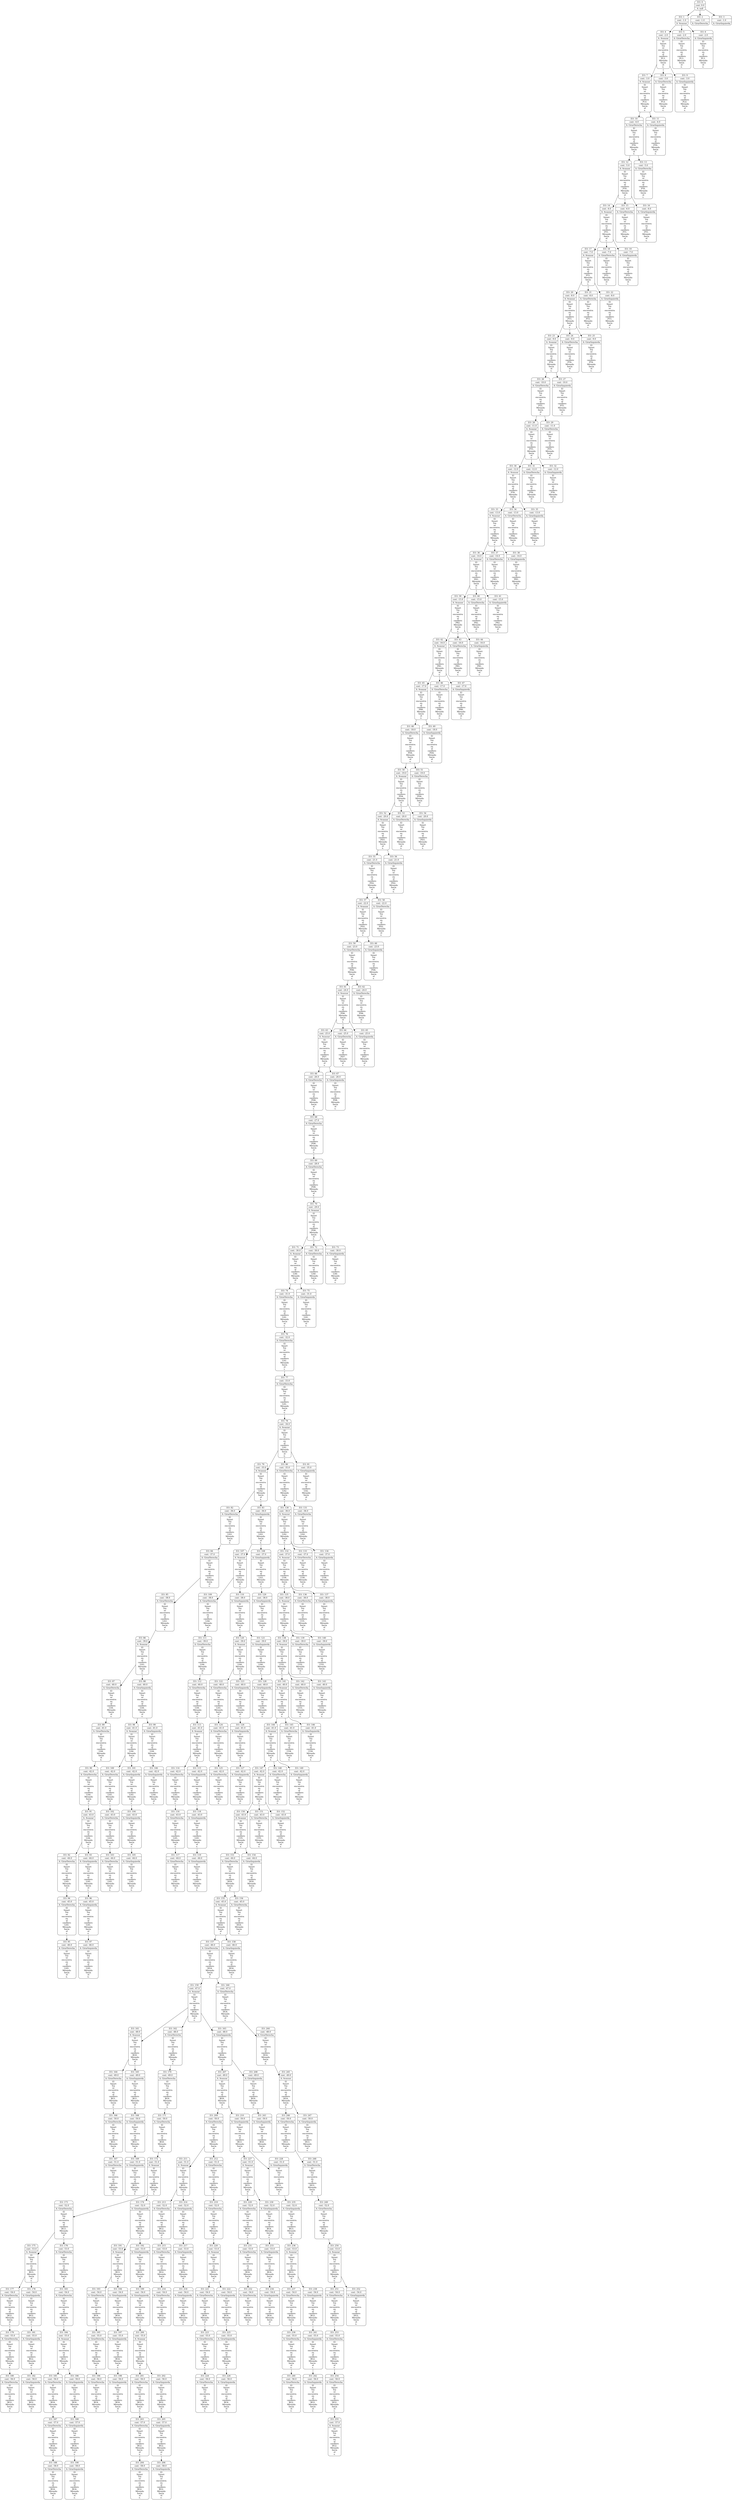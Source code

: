 digraph g {
node [shape = Mrecord];
nodo0[label="{EO: 0|cost: 0.0|A: null}"]
nodo1[label="{EO: 1|cost: -1.0|A: Avanzar}"]
nodo4[label="{EO: 4|cost: -2.0|A: Avanzar|El\nSmart\nToy\nse\nencuentra\nen\nel\ncasillero\nPL3.\nMirando\nhacia\nel\ne.
}"]
nodo7[label="{EO: 7|cost: -3.0|A: Avanzar|El\nSmart\nToy\nse\nencuentra\nen\nel\ncasillero\nPL4.\nMirando\nhacia\nel\ne.
}"]
nodo10[label="{EO: 10|cost: -4.0|A: GirarDerecha|El\nSmart\nToy\nse\nencuentra\nen\nel\ncasillero\nPT0.\nMirando\nhacia\nel\ne.
}"]
nodo12[label="{EO: 12|cost: -5.0|A: Avanzar|El\nSmart\nToy\nse\nencuentra\nen\nel\ncasillero\nPT0.\nMirando\nhacia\nel\ns.
}"]
nodo14[label="{EO: 14|cost: -6.0|A: Avanzar|El\nSmart\nToy\nse\nencuentra\nen\nel\ncasillero\nPT1.\nMirando\nhacia\nel\ns.
}"]
nodo17[label="{EO: 17|cost: -7.0|A: Avanzar|El\nSmart\nToy\nse\nencuentra\nen\nel\ncasillero\nPT2.\nMirando\nhacia\nel\ns.
}"]
nodo20[label="{EO: 20|cost: -8.0|A: Avanzar|El\nSmart\nToy\nse\nencuentra\nen\nel\ncasillero\nPT3.\nMirando\nhacia\nel\ns.
}"]
nodo23[label="{EO: 23|cost: -9.0|A: Avanzar|El\nSmart\nToy\nse\nencuentra\nen\nel\ncasillero\nPT4.\nMirando\nhacia\nel\ns.
}"]
nodo26[label="{EO: 26|cost: -10.0|A: GirarDerecha|El\nSmart\nToy\nse\nencuentra\nen\nel\ncasillero\nPT5.\nMirando\nhacia\nel\ns.
}"]
nodo28[label="{EO: 28|cost: -11.0|A: Avanzar|El\nSmart\nToy\nse\nencuentra\nen\nel\ncasillero\nPT5.\nMirando\nhacia\nel\no.
}"]
nodo30[label="{EO: 30|cost: -12.0|A: Avanzar|El\nSmart\nToy\nse\nencuentra\nen\nel\ncasillero\nPT6.\nMirando\nhacia\nel\no.
}"]
nodo33[label="{EO: 33|cost: -13.0|A: Avanzar|El\nSmart\nToy\nse\nencuentra\nen\nel\ncasillero\nPR4.\nMirando\nhacia\nel\no.
}"]
nodo36[label="{EO: 36|cost: -14.0|A: Avanzar|El\nSmart\nToy\nse\nencuentra\nen\nel\ncasillero\nPR3.\nMirando\nhacia\nel\no.
}"]
nodo39[label="{EO: 39|cost: -15.0|A: Avanzar|El\nSmart\nToy\nse\nencuentra\nen\nel\ncasillero\nPR2.\nMirando\nhacia\nel\no.
}"]
nodo42[label="{EO: 42|cost: -16.0|A: Avanzar|El\nSmart\nToy\nse\nencuentra\nen\nel\ncasillero\nPR1.\nMirando\nhacia\nel\no.
}"]
nodo45[label="{EO: 45|cost: -17.0|A: Avanzar|El\nSmart\nToy\nse\nencuentra\nen\nel\ncasillero\nPR0.\nMirando\nhacia\nel\no.
}"]
nodo48[label="{EO: 48|cost: -18.0|A: GirarDerecha|El\nSmart\nToy\nse\nencuentra\nen\nel\ncasillero\nPD4.\nMirando\nhacia\nel\no.
}"]
nodo50[label="{EO: 50|cost: -19.0|A: Avanzar|El\nSmart\nToy\nse\nencuentra\nen\nel\ncasillero\nPD4.\nMirando\nhacia\nel\nn.
}"]
nodo52[label="{EO: 52|cost: -20.0|A: Avanzar|El\nSmart\nToy\nse\nencuentra\nen\nel\ncasillero\nPD3.\nMirando\nhacia\nel\nn.
}"]
nodo55[label="{EO: 55|cost: -21.0|A: GirarDerecha|El\nSmart\nToy\nse\nencuentra\nen\nel\ncasillero\nPD2.\nMirando\nhacia\nel\nn.
}"]
nodo57[label="{EO: 57|cost: -22.0|A: Avanzar|El\nSmart\nToy\nse\nencuentra\nen\nel\ncasillero\nPD2.\nMirando\nhacia\nel\ne.
}"]
nodo59[label="{EO: 59|cost: -23.0|A: GirarDerecha|El\nSmart\nToy\nse\nencuentra\nen\nel\ncasillero\nPD6.\nMirando\nhacia\nel\ne.
}"]
nodo61[label="{EO: 61|cost: -24.0|A: Avanzar|El\nSmart\nToy\nse\nencuentra\nen\nel\ncasillero\nPD6.\nMirando\nhacia\nel\ns.
}"]
nodo63[label="{EO: 63|cost: -25.0|A: Avanzar|El\nSmart\nToy\nse\nencuentra\nen\nel\ncasillero\nPD7.\nMirando\nhacia\nel\ns.
}"]
nodo66[label="{EO: 66|cost: -26.0|A: GirarDerecha|El\nSmart\nToy\nse\nencuentra\nen\nel\ncasillero\nPD8.\nMirando\nhacia\nel\ns.
}"]
nodo68[label="{EO: 68|cost: -27.0|A: GirarDerecha|El\nSmart\nToy\nse\nencuentra\nen\nel\ncasillero\nPD8.\nMirando\nhacia\nel\no.
}"]
nodo69[label="{EO: 69|cost: -28.0|A: GirarDerecha|El\nSmart\nToy\nse\nencuentra\nen\nel\ncasillero\nPD8.\nMirando\nhacia\nel\nn.
}"]
nodo70[label="{EO: 70|cost: -29.0|A: Avanzar|El\nSmart\nToy\nse\nencuentra\nen\nel\ncasillero\nPD8.\nMirando\nhacia\nel\ne.
}"]
nodo71[label="{EO: 71|cost: -30.0|A: Avanzar|El\nSmart\nToy\nse\nencuentra\nen\nel\ncasillero\nGA0.\nMirando\nhacia\nel\ne.
}"]
nodo74[label="{EO: 74|cost: -31.0|A: GirarDerecha|El\nSmart\nToy\nse\nencuentra\nen\nel\ncasillero\nGA1.\nMirando\nhacia\nel\ne.
}"]
nodo76[label="{EO: 76|cost: -32.0|A: GirarDerecha|El\nSmart\nToy\nse\nencuentra\nen\nel\ncasillero\nGA1.\nMirando\nhacia\nel\ns.
}"]
nodo77[label="{EO: 77|cost: -33.0|A: GirarDerecha|El\nSmart\nToy\nse\nencuentra\nen\nel\ncasillero\nGA1.\nMirando\nhacia\nel\no.
}"]
nodo78[label="{EO: 78|cost: -34.0|A: Avanzar|El\nSmart\nToy\nse\nencuentra\nen\nel\ncasillero\nGA1.\nMirando\nhacia\nel\nn.
}"]
nodo79[label="{EO: 79|cost: -35.0|A: Avanzar|El\nSmart\nToy\nse\nencuentra\nen\nel\ncasillero\nGA2.\nMirando\nhacia\nel\nn.
}"]
nodo82[label="{EO: 82|cost: -36.0|A: GirarDerecha|El\nSmart\nToy\nse\nencuentra\nen\nel\ncasillero\nGA3.\nMirando\nhacia\nel\nn.
}"]
nodo84[label="{EO: 84|cost: -37.0|A: GirarDerecha|El\nSmart\nToy\nse\nencuentra\nen\nel\ncasillero\nGA3.\nMirando\nhacia\nel\ne.
}"]
nodo85[label="{EO: 85|cost: -38.0|A: GirarDerecha|El\nSmart\nToy\nse\nencuentra\nen\nel\ncasillero\nGA3.\nMirando\nhacia\nel\ns.
}"]
nodo86[label="{EO: 86|cost: -39.0|A: Avanzar|El\nSmart\nToy\nse\nencuentra\nen\nel\ncasillero\nGA3.\nMirando\nhacia\nel\no.
}"]
nodo87[label="{EO: 87|cost: -40.0|A: GirarDerecha|El\nSmart\nToy\nse\nencuentra\nen\nel\ncasillero\nGA4.\nMirando\nhacia\nel\no.
}"]
nodo89[label="{EO: 89|cost: -41.0|A: GirarDerecha|El\nSmart\nToy\nse\nencuentra\nen\nel\ncasillero\nGA4.\nMirando\nhacia\nel\nn.
}"]
nodo90[label="{EO: 90|cost: -42.0|A: GirarDerecha|El\nSmart\nToy\nse\nencuentra\nen\nel\ncasillero\nGA4.\nMirando\nhacia\nel\ne.
}"]
nodo91[label="{EO: 91|cost: -43.0|A: Avanzar|El\nSmart\nToy\nse\nencuentra\nen\nel\ncasillero\nGA4.\nMirando\nhacia\nel\ns.
}"]
nodo92[label="{EO: 92|cost: -44.0|A: GirarDerecha|El\nSmart\nToy\nse\nencuentra\nen\nel\ncasillero\nGA5.\nMirando\nhacia\nel\ns.
}"]
nodo94[label="{EO: 94|cost: -45.0|A: GirarDerecha|El\nSmart\nToy\nse\nencuentra\nen\nel\ncasillero\nGA5.\nMirando\nhacia\nel\no.
}"]
nodo95[label="{EO: 95|cost: -46.0|A: GirarDerecha|El\nSmart\nToy\nse\nencuentra\nen\nel\ncasillero\nGA5.\nMirando\nhacia\nel\nn.
}"]

nodo94 -> nodo95;

nodo92 -> nodo94;

nodo91 -> nodo92;
nodo93[label="{EO: 93|cost: -44.0|A: GirarIzquierda|El\nSmart\nToy\nse\nencuentra\nen\nel\ncasillero\nGA5.\nMirando\nhacia\nel\ns.
}"]
nodo96[label="{EO: 96|cost: -45.0|A: GirarIzquierda|El\nSmart\nToy\nse\nencuentra\nen\nel\ncasillero\nGA5.\nMirando\nhacia\nel\ne.
}"]
nodo97[label="{EO: 97|cost: -46.0|A: GirarIzquierda|El\nSmart\nToy\nse\nencuentra\nen\nel\ncasillero\nGA5.\nMirando\nhacia\nel\nn.
}"]

nodo96 -> nodo97;

nodo93 -> nodo96;

nodo91 -> nodo93;

nodo90 -> nodo91;

nodo89 -> nodo90;

nodo87 -> nodo89;

nodo86 -> nodo87;
nodo88[label="{EO: 88|cost: -40.0|A: GirarIzquierda|El\nSmart\nToy\nse\nencuentra\nen\nel\ncasillero\nGA4.\nMirando\nhacia\nel\no.
}"]
nodo98[label="{EO: 98|cost: -41.0|A: Avanzar|El\nSmart\nToy\nse\nencuentra\nen\nel\ncasillero\nGA4.\nMirando\nhacia\nel\ns.
}"]
nodo100[label="{EO: 100|cost: -42.0|A: GirarDerecha|El\nSmart\nToy\nse\nencuentra\nen\nel\ncasillero\nGA5.\nMirando\nhacia\nel\ns.
}"]
nodo102[label="{EO: 102|cost: -43.0|A: GirarDerecha|El\nSmart\nToy\nse\nencuentra\nen\nel\ncasillero\nGA5.\nMirando\nhacia\nel\no.
}"]
nodo103[label="{EO: 103|cost: -44.0|A: GirarDerecha|El\nSmart\nToy\nse\nencuentra\nen\nel\ncasillero\nGA5.\nMirando\nhacia\nel\nn.
}"]

nodo102 -> nodo103;

nodo100 -> nodo102;

nodo98 -> nodo100;
nodo101[label="{EO: 101|cost: -42.0|A: GirarIzquierda|El\nSmart\nToy\nse\nencuentra\nen\nel\ncasillero\nGA5.\nMirando\nhacia\nel\ns.
}"]
nodo104[label="{EO: 104|cost: -43.0|A: GirarIzquierda|El\nSmart\nToy\nse\nencuentra\nen\nel\ncasillero\nGA5.\nMirando\nhacia\nel\ne.
}"]
nodo105[label="{EO: 105|cost: -44.0|A: GirarIzquierda|El\nSmart\nToy\nse\nencuentra\nen\nel\ncasillero\nGA5.\nMirando\nhacia\nel\nn.
}"]

nodo104 -> nodo105;

nodo101 -> nodo104;

nodo98 -> nodo101;

nodo88 -> nodo98;
nodo99[label="{EO: 99|cost: -41.0|A: GirarIzquierda|El\nSmart\nToy\nse\nencuentra\nen\nel\ncasillero\nGA4.\nMirando\nhacia\nel\ns.
}"]
nodo106[label="{EO: 106|cost: -42.0|A: GirarIzquierda|El\nSmart\nToy\nse\nencuentra\nen\nel\ncasillero\nGA4.\nMirando\nhacia\nel\ne.
}"]

nodo99 -> nodo106;

nodo88 -> nodo99;

nodo86 -> nodo88;

nodo85 -> nodo86;

nodo84 -> nodo85;

nodo82 -> nodo84;

nodo79 -> nodo82;
nodo83[label="{EO: 83|cost: -36.0|A: GirarIzquierda|El\nSmart\nToy\nse\nencuentra\nen\nel\ncasillero\nGA3.\nMirando\nhacia\nel\nn.
}"]
nodo107[label="{EO: 107|cost: -37.0|A: Avanzar|El\nSmart\nToy\nse\nencuentra\nen\nel\ncasillero\nGA3.\nMirando\nhacia\nel\no.
}"]
nodo109[label="{EO: 109|cost: -38.0|A: GirarDerecha|El\nSmart\nToy\nse\nencuentra\nen\nel\ncasillero\nGA4.\nMirando\nhacia\nel\no.
}"]
nodo111[label="{EO: 111|cost: -39.0|A: GirarDerecha|El\nSmart\nToy\nse\nencuentra\nen\nel\ncasillero\nGA4.\nMirando\nhacia\nel\nn.
}"]
nodo112[label="{EO: 112|cost: -40.0|A: GirarDerecha|El\nSmart\nToy\nse\nencuentra\nen\nel\ncasillero\nGA4.\nMirando\nhacia\nel\ne.
}"]
nodo113[label="{EO: 113|cost: -41.0|A: Avanzar|El\nSmart\nToy\nse\nencuentra\nen\nel\ncasillero\nGA4.\nMirando\nhacia\nel\ns.
}"]
nodo114[label="{EO: 114|cost: -42.0|A: GirarDerecha|El\nSmart\nToy\nse\nencuentra\nen\nel\ncasillero\nGA5.\nMirando\nhacia\nel\ns.
}"]
nodo116[label="{EO: 116|cost: -43.0|A: GirarDerecha|El\nSmart\nToy\nse\nencuentra\nen\nel\ncasillero\nGA5.\nMirando\nhacia\nel\no.
}"]
nodo117[label="{EO: 117|cost: -44.0|A: GirarDerecha|El\nSmart\nToy\nse\nencuentra\nen\nel\ncasillero\nGA5.\nMirando\nhacia\nel\nn.
}"]

nodo116 -> nodo117;

nodo114 -> nodo116;

nodo113 -> nodo114;
nodo115[label="{EO: 115|cost: -42.0|A: GirarIzquierda|El\nSmart\nToy\nse\nencuentra\nen\nel\ncasillero\nGA5.\nMirando\nhacia\nel\ns.
}"]
nodo118[label="{EO: 118|cost: -43.0|A: GirarIzquierda|El\nSmart\nToy\nse\nencuentra\nen\nel\ncasillero\nGA5.\nMirando\nhacia\nel\ne.
}"]
nodo119[label="{EO: 119|cost: -44.0|A: GirarIzquierda|El\nSmart\nToy\nse\nencuentra\nen\nel\ncasillero\nGA5.\nMirando\nhacia\nel\nn.
}"]

nodo118 -> nodo119;

nodo115 -> nodo118;

nodo113 -> nodo115;

nodo112 -> nodo113;

nodo111 -> nodo112;

nodo109 -> nodo111;

nodo107 -> nodo109;
nodo110[label="{EO: 110|cost: -38.0|A: GirarIzquierda|El\nSmart\nToy\nse\nencuentra\nen\nel\ncasillero\nGA4.\nMirando\nhacia\nel\no.
}"]
nodo120[label="{EO: 120|cost: -39.0|A: Avanzar|El\nSmart\nToy\nse\nencuentra\nen\nel\ncasillero\nGA4.\nMirando\nhacia\nel\ns.
}"]
nodo122[label="{EO: 122|cost: -40.0|A: GirarDerecha|El\nSmart\nToy\nse\nencuentra\nen\nel\ncasillero\nGA5.\nMirando\nhacia\nel\ns.
}"]
nodo124[label="{EO: 124|cost: -41.0|A: GirarDerecha|El\nSmart\nToy\nse\nencuentra\nen\nel\ncasillero\nGA5.\nMirando\nhacia\nel\no.
}"]
nodo125[label="{EO: 125|cost: -42.0|A: GirarDerecha|El\nSmart\nToy\nse\nencuentra\nen\nel\ncasillero\nGA5.\nMirando\nhacia\nel\nn.
}"]

nodo124 -> nodo125;

nodo122 -> nodo124;

nodo120 -> nodo122;
nodo123[label="{EO: 123|cost: -40.0|A: GirarIzquierda|El\nSmart\nToy\nse\nencuentra\nen\nel\ncasillero\nGA5.\nMirando\nhacia\nel\ns.
}"]
nodo126[label="{EO: 126|cost: -41.0|A: GirarIzquierda|El\nSmart\nToy\nse\nencuentra\nen\nel\ncasillero\nGA5.\nMirando\nhacia\nel\ne.
}"]
nodo127[label="{EO: 127|cost: -42.0|A: GirarIzquierda|El\nSmart\nToy\nse\nencuentra\nen\nel\ncasillero\nGA5.\nMirando\nhacia\nel\nn.
}"]

nodo126 -> nodo127;

nodo123 -> nodo126;

nodo120 -> nodo123;

nodo110 -> nodo120;
nodo121[label="{EO: 121|cost: -39.0|A: GirarIzquierda|El\nSmart\nToy\nse\nencuentra\nen\nel\ncasillero\nGA4.\nMirando\nhacia\nel\ns.
}"]
nodo128[label="{EO: 128|cost: -40.0|A: GirarIzquierda|El\nSmart\nToy\nse\nencuentra\nen\nel\ncasillero\nGA4.\nMirando\nhacia\nel\ne.
}"]

nodo121 -> nodo128;

nodo110 -> nodo121;

nodo107 -> nodo110;

nodo83 -> nodo107;
nodo108[label="{EO: 108|cost: -37.0|A: GirarIzquierda|El\nSmart\nToy\nse\nencuentra\nen\nel\ncasillero\nGA3.\nMirando\nhacia\nel\no.
}"]
nodo129[label="{EO: 129|cost: -38.0|A: GirarIzquierda|El\nSmart\nToy\nse\nencuentra\nen\nel\ncasillero\nGA3.\nMirando\nhacia\nel\ns.
}"]

nodo108 -> nodo129;

nodo83 -> nodo108;

nodo79 -> nodo83;

nodo78 -> nodo79;
nodo80[label="{EO: 80|cost: -35.0|A: GirarDerecha|El\nSmart\nToy\nse\nencuentra\nen\nel\ncasillero\nGA2.\nMirando\nhacia\nel\nn.
}"]
nodo130[label="{EO: 130|cost: -36.0|A: Avanzar|El\nSmart\nToy\nse\nencuentra\nen\nel\ncasillero\nGA2.\nMirando\nhacia\nel\ne.
}"]
nodo132[label="{EO: 132|cost: -37.0|A: Avanzar|El\nSmart\nToy\nse\nencuentra\nen\nel\ncasillero\nCO0.\nMirando\nhacia\nel\ne.
}"]
nodo135[label="{EO: 135|cost: -38.0|A: Avanzar|El\nSmart\nToy\nse\nencuentra\nen\nel\ncasillero\nCO1.\nMirando\nhacia\nel\ne.
}"]
nodo138[label="{EO: 138|cost: -39.0|A: Avanzar|El\nSmart\nToy\nse\nencuentra\nen\nel\ncasillero\nCO2.\nMirando\nhacia\nel\ne.
}"]
nodo141[label="{EO: 141|cost: -40.0|A: Avanzar|El\nSmart\nToy\nse\nencuentra\nen\nel\ncasillero\nCO3.\nMirando\nhacia\nel\ne.
}"]
nodo144[label="{EO: 144|cost: -41.0|A: Avanzar|El\nSmart\nToy\nse\nencuentra\nen\nel\ncasillero\nCO4.\nMirando\nhacia\nel\ne.
}"]
nodo147[label="{EO: 147|cost: -42.0|A: Avanzar|El\nSmart\nToy\nse\nencuentra\nen\nel\ncasillero\nSC.\nMirando\nhacia\nel\ne.
}"]
nodo150[label="{EO: 150|cost: -43.0|A: Avanzar|El\nSmart\nToy\nse\nencuentra\nen\nel\ncasillero\nCO5.\nMirando\nhacia\nel\ne.
}"]
nodo153[label="{EO: 153|cost: -44.0|A: GirarDerecha|El\nSmart\nToy\nse\nencuentra\nen\nel\ncasillero\nHG0.\nMirando\nhacia\nel\ne.
}"]
nodo155[label="{EO: 155|cost: -45.0|A: Avanzar|El\nSmart\nToy\nse\nencuentra\nen\nel\ncasillero\nHG0.\nMirando\nhacia\nel\ns.
}"]
nodo157[label="{EO: 157|cost: -46.0|A: GirarDerecha|El\nSmart\nToy\nse\nencuentra\nen\nel\ncasillero\nHG4.\nMirando\nhacia\nel\ns.
}"]
nodo159[label="{EO: 159|cost: -47.0|A: Avanzar|El\nSmart\nToy\nse\nencuentra\nen\nel\ncasillero\nHG4.\nMirando\nhacia\nel\no.
}"]
nodo161[label="{EO: 161|cost: -48.0|A: Avanzar|El\nSmart\nToy\nse\nencuentra\nen\nel\ncasillero\nBG0.\nMirando\nhacia\nel\no.
}"]
nodo164[label="{EO: 164|cost: -49.0|A: GirarDerecha|El\nSmart\nToy\nse\nencuentra\nen\nel\ncasillero\nBG1.\nMirando\nhacia\nel\no.
}"]
nodo166[label="{EO: 166|cost: -50.0|A: GirarDerecha|El\nSmart\nToy\nse\nencuentra\nen\nel\ncasillero\nBG1.\nMirando\nhacia\nel\nn.
}"]
nodo167[label="{EO: 167|cost: -51.0|A: GirarDerecha|El\nSmart\nToy\nse\nencuentra\nen\nel\ncasillero\nBG1.\nMirando\nhacia\nel\ne.
}"]

nodo166 -> nodo167;

nodo164 -> nodo166;

nodo161 -> nodo164;
nodo165[label="{EO: 165|cost: -49.0|A: GirarIzquierda|El\nSmart\nToy\nse\nencuentra\nen\nel\ncasillero\nBG1.\nMirando\nhacia\nel\no.
}"]
nodo168[label="{EO: 168|cost: -50.0|A: GirarIzquierda|El\nSmart\nToy\nse\nencuentra\nen\nel\ncasillero\nBG1.\nMirando\nhacia\nel\ns.
}"]
nodo169[label="{EO: 169|cost: -51.0|A: GirarIzquierda|El\nSmart\nToy\nse\nencuentra\nen\nel\ncasillero\nBG1.\nMirando\nhacia\nel\ne.
}"]

nodo168 -> nodo169;

nodo165 -> nodo168;

nodo161 -> nodo165;

nodo159 -> nodo161;
nodo162[label="{EO: 162|cost: -48.0|A: GirarDerecha|El\nSmart\nToy\nse\nencuentra\nen\nel\ncasillero\nBG0.\nMirando\nhacia\nel\no.
}"]
nodo170[label="{EO: 170|cost: -49.0|A: GirarDerecha|El\nSmart\nToy\nse\nencuentra\nen\nel\ncasillero\nBG0.\nMirando\nhacia\nel\nn.
}"]
nodo171[label="{EO: 171|cost: -50.0|A: GirarDerecha|El\nSmart\nToy\nse\nencuentra\nen\nel\ncasillero\nBG0.\nMirando\nhacia\nel\ne.
}"]
nodo172[label="{EO: 172|cost: -51.0|A: Avanzar|El\nSmart\nToy\nse\nencuentra\nen\nel\ncasillero\nBG0.\nMirando\nhacia\nel\ns.
}"]
nodo173[label="{EO: 173|cost: -52.0|A: GirarDerecha|El\nSmart\nToy\nse\nencuentra\nen\nel\ncasillero\nBG3.\nMirando\nhacia\nel\ns.
}"]
nodo175[label="{EO: 175|cost: -53.0|A: Avanzar|El\nSmart\nToy\nse\nencuentra\nen\nel\ncasillero\nBG3.\nMirando\nhacia\nel\no.
}"]
nodo177[label="{EO: 177|cost: -54.0|A: GirarDerecha|El\nSmart\nToy\nse\nencuentra\nen\nel\ncasillero\nBG2.\nMirando\nhacia\nel\no.
}"]
nodo179[label="{EO: 179|cost: -55.0|A: GirarDerecha|El\nSmart\nToy\nse\nencuentra\nen\nel\ncasillero\nBG2.\nMirando\nhacia\nel\nn.
}"]
nodo180[label="{EO: 180|cost: -56.0|A: GirarDerecha|El\nSmart\nToy\nse\nencuentra\nen\nel\ncasillero\nBG2.\nMirando\nhacia\nel\ne.
}"]

nodo179 -> nodo180;

nodo177 -> nodo179;

nodo175 -> nodo177;
nodo178[label="{EO: 178|cost: -54.0|A: GirarIzquierda|El\nSmart\nToy\nse\nencuentra\nen\nel\ncasillero\nBG2.\nMirando\nhacia\nel\no.
}"]
nodo181[label="{EO: 181|cost: -55.0|A: GirarIzquierda|El\nSmart\nToy\nse\nencuentra\nen\nel\ncasillero\nBG2.\nMirando\nhacia\nel\ns.
}"]
nodo182[label="{EO: 182|cost: -56.0|A: GirarIzquierda|El\nSmart\nToy\nse\nencuentra\nen\nel\ncasillero\nBG2.\nMirando\nhacia\nel\ne.
}"]

nodo181 -> nodo182;

nodo178 -> nodo181;

nodo175 -> nodo178;

nodo173 -> nodo175;
nodo176[label="{EO: 176|cost: -53.0|A: GirarDerecha|El\nSmart\nToy\nse\nencuentra\nen\nel\ncasillero\nBG3.\nMirando\nhacia\nel\no.
}"]
nodo183[label="{EO: 183|cost: -54.0|A: GirarDerecha|El\nSmart\nToy\nse\nencuentra\nen\nel\ncasillero\nBG3.\nMirando\nhacia\nel\nn.
}"]
nodo184[label="{EO: 184|cost: -55.0|A: Avanzar|El\nSmart\nToy\nse\nencuentra\nen\nel\ncasillero\nBG3.\nMirando\nhacia\nel\ne.
}"]
nodo185[label="{EO: 185|cost: -56.0|A: GirarDerecha|El\nSmart\nToy\nse\nencuentra\nen\nel\ncasillero\nBG4.\nMirando\nhacia\nel\ne.
}"]
nodo187[label="{EO: 187|cost: -57.0|A: GirarDerecha|El\nSmart\nToy\nse\nencuentra\nen\nel\ncasillero\nBG4.\nMirando\nhacia\nel\ns.
}"]
nodo188[label="{EO: 188|cost: -58.0|A: GirarDerecha|El\nSmart\nToy\nse\nencuentra\nen\nel\ncasillero\nBG4.\nMirando\nhacia\nel\no.
}"]

nodo187 -> nodo188;

nodo185 -> nodo187;

nodo184 -> nodo185;
nodo186[label="{EO: 186|cost: -56.0|A: GirarIzquierda|El\nSmart\nToy\nse\nencuentra\nen\nel\ncasillero\nBG4.\nMirando\nhacia\nel\ne.
}"]
nodo189[label="{EO: 189|cost: -57.0|A: GirarIzquierda|El\nSmart\nToy\nse\nencuentra\nen\nel\ncasillero\nBG4.\nMirando\nhacia\nel\nn.
}"]
nodo190[label="{EO: 190|cost: -58.0|A: GirarIzquierda|El\nSmart\nToy\nse\nencuentra\nen\nel\ncasillero\nBG4.\nMirando\nhacia\nel\no.
}"]

nodo189 -> nodo190;

nodo186 -> nodo189;

nodo184 -> nodo186;

nodo183 -> nodo184;

nodo176 -> nodo183;

nodo173 -> nodo176;

nodo172 -> nodo173;
nodo174[label="{EO: 174|cost: -52.0|A: GirarIzquierda|El\nSmart\nToy\nse\nencuentra\nen\nel\ncasillero\nBG3.\nMirando\nhacia\nel\ns.
}"]
nodo191[label="{EO: 191|cost: -53.0|A: Avanzar|El\nSmart\nToy\nse\nencuentra\nen\nel\ncasillero\nBG3.\nMirando\nhacia\nel\ne.
}"]
nodo193[label="{EO: 193|cost: -54.0|A: GirarDerecha|El\nSmart\nToy\nse\nencuentra\nen\nel\ncasillero\nBG4.\nMirando\nhacia\nel\ne.
}"]
nodo195[label="{EO: 195|cost: -55.0|A: GirarDerecha|El\nSmart\nToy\nse\nencuentra\nen\nel\ncasillero\nBG4.\nMirando\nhacia\nel\ns.
}"]
nodo196[label="{EO: 196|cost: -56.0|A: GirarDerecha|El\nSmart\nToy\nse\nencuentra\nen\nel\ncasillero\nBG4.\nMirando\nhacia\nel\no.
}"]

nodo195 -> nodo196;

nodo193 -> nodo195;

nodo191 -> nodo193;
nodo194[label="{EO: 194|cost: -54.0|A: GirarIzquierda|El\nSmart\nToy\nse\nencuentra\nen\nel\ncasillero\nBG4.\nMirando\nhacia\nel\ne.
}"]
nodo197[label="{EO: 197|cost: -55.0|A: GirarIzquierda|El\nSmart\nToy\nse\nencuentra\nen\nel\ncasillero\nBG4.\nMirando\nhacia\nel\nn.
}"]
nodo198[label="{EO: 198|cost: -56.0|A: GirarIzquierda|El\nSmart\nToy\nse\nencuentra\nen\nel\ncasillero\nBG4.\nMirando\nhacia\nel\no.
}"]

nodo197 -> nodo198;

nodo194 -> nodo197;

nodo191 -> nodo194;

nodo174 -> nodo191;
nodo192[label="{EO: 192|cost: -53.0|A: GirarIzquierda|El\nSmart\nToy\nse\nencuentra\nen\nel\ncasillero\nBG3.\nMirando\nhacia\nel\ne.
}"]
nodo199[label="{EO: 199|cost: -54.0|A: GirarIzquierda|El\nSmart\nToy\nse\nencuentra\nen\nel\ncasillero\nBG3.\nMirando\nhacia\nel\nn.
}"]
nodo200[label="{EO: 200|cost: -55.0|A: Avanzar|El\nSmart\nToy\nse\nencuentra\nen\nel\ncasillero\nBG3.\nMirando\nhacia\nel\no.
}"]
nodo201[label="{EO: 201|cost: -56.0|A: GirarDerecha|El\nSmart\nToy\nse\nencuentra\nen\nel\ncasillero\nBG2.\nMirando\nhacia\nel\no.
}"]
nodo203[label="{EO: 203|cost: -57.0|A: GirarDerecha|El\nSmart\nToy\nse\nencuentra\nen\nel\ncasillero\nBG2.\nMirando\nhacia\nel\nn.
}"]
nodo204[label="{EO: 204|cost: -58.0|A: GirarDerecha|El\nSmart\nToy\nse\nencuentra\nen\nel\ncasillero\nBG2.\nMirando\nhacia\nel\ne.
}"]

nodo203 -> nodo204;

nodo201 -> nodo203;

nodo200 -> nodo201;
nodo202[label="{EO: 202|cost: -56.0|A: GirarIzquierda|El\nSmart\nToy\nse\nencuentra\nen\nel\ncasillero\nBG2.\nMirando\nhacia\nel\no.
}"]
nodo205[label="{EO: 205|cost: -57.0|A: GirarIzquierda|El\nSmart\nToy\nse\nencuentra\nen\nel\ncasillero\nBG2.\nMirando\nhacia\nel\ns.
}"]
nodo206[label="{EO: 206|cost: -58.0|A: GirarIzquierda|El\nSmart\nToy\nse\nencuentra\nen\nel\ncasillero\nBG2.\nMirando\nhacia\nel\ne.
}"]

nodo205 -> nodo206;

nodo202 -> nodo205;

nodo200 -> nodo202;

nodo199 -> nodo200;

nodo192 -> nodo199;

nodo174 -> nodo192;

nodo172 -> nodo174;

nodo171 -> nodo172;

nodo170 -> nodo171;

nodo162 -> nodo170;

nodo159 -> nodo162;
nodo163[label="{EO: 163|cost: -48.0|A: GirarIzquierda|El\nSmart\nToy\nse\nencuentra\nen\nel\ncasillero\nBG0.\nMirando\nhacia\nel\no.
}"]
nodo207[label="{EO: 207|cost: -49.0|A: Avanzar|El\nSmart\nToy\nse\nencuentra\nen\nel\ncasillero\nBG0.\nMirando\nhacia\nel\ns.
}"]
nodo209[label="{EO: 209|cost: -50.0|A: GirarDerecha|El\nSmart\nToy\nse\nencuentra\nen\nel\ncasillero\nBG3.\nMirando\nhacia\nel\ns.
}"]
nodo211[label="{EO: 211|cost: -51.0|A: Avanzar|El\nSmart\nToy\nse\nencuentra\nen\nel\ncasillero\nBG3.\nMirando\nhacia\nel\no.
}"]
nodo213[label="{EO: 213|cost: -52.0|A: GirarDerecha|El\nSmart\nToy\nse\nencuentra\nen\nel\ncasillero\nBG2.\nMirando\nhacia\nel\no.
}"]
nodo215[label="{EO: 215|cost: -53.0|A: GirarDerecha|El\nSmart\nToy\nse\nencuentra\nen\nel\ncasillero\nBG2.\nMirando\nhacia\nel\nn.
}"]
nodo216[label="{EO: 216|cost: -54.0|A: GirarDerecha|El\nSmart\nToy\nse\nencuentra\nen\nel\ncasillero\nBG2.\nMirando\nhacia\nel\ne.
}"]

nodo215 -> nodo216;

nodo213 -> nodo215;

nodo211 -> nodo213;
nodo214[label="{EO: 214|cost: -52.0|A: GirarIzquierda|El\nSmart\nToy\nse\nencuentra\nen\nel\ncasillero\nBG2.\nMirando\nhacia\nel\no.
}"]
nodo217[label="{EO: 217|cost: -53.0|A: GirarIzquierda|El\nSmart\nToy\nse\nencuentra\nen\nel\ncasillero\nBG2.\nMirando\nhacia\nel\ns.
}"]
nodo218[label="{EO: 218|cost: -54.0|A: GirarIzquierda|El\nSmart\nToy\nse\nencuentra\nen\nel\ncasillero\nBG2.\nMirando\nhacia\nel\ne.
}"]

nodo217 -> nodo218;

nodo214 -> nodo217;

nodo211 -> nodo214;

nodo209 -> nodo211;
nodo212[label="{EO: 212|cost: -51.0|A: GirarDerecha|El\nSmart\nToy\nse\nencuentra\nen\nel\ncasillero\nBG3.\nMirando\nhacia\nel\no.
}"]
nodo219[label="{EO: 219|cost: -52.0|A: GirarDerecha|El\nSmart\nToy\nse\nencuentra\nen\nel\ncasillero\nBG3.\nMirando\nhacia\nel\nn.
}"]
nodo220[label="{EO: 220|cost: -53.0|A: Avanzar|El\nSmart\nToy\nse\nencuentra\nen\nel\ncasillero\nBG3.\nMirando\nhacia\nel\ne.
}"]
nodo221[label="{EO: 221|cost: -54.0|A: GirarDerecha|El\nSmart\nToy\nse\nencuentra\nen\nel\ncasillero\nBG4.\nMirando\nhacia\nel\ne.
}"]
nodo223[label="{EO: 223|cost: -55.0|A: GirarDerecha|El\nSmart\nToy\nse\nencuentra\nen\nel\ncasillero\nBG4.\nMirando\nhacia\nel\ns.
}"]
nodo224[label="{EO: 224|cost: -56.0|A: GirarDerecha|El\nSmart\nToy\nse\nencuentra\nen\nel\ncasillero\nBG4.\nMirando\nhacia\nel\no.
}"]

nodo223 -> nodo224;

nodo221 -> nodo223;

nodo220 -> nodo221;
nodo222[label="{EO: 222|cost: -54.0|A: GirarIzquierda|El\nSmart\nToy\nse\nencuentra\nen\nel\ncasillero\nBG4.\nMirando\nhacia\nel\ne.
}"]
nodo225[label="{EO: 225|cost: -55.0|A: GirarIzquierda|El\nSmart\nToy\nse\nencuentra\nen\nel\ncasillero\nBG4.\nMirando\nhacia\nel\nn.
}"]
nodo226[label="{EO: 226|cost: -56.0|A: GirarIzquierda|El\nSmart\nToy\nse\nencuentra\nen\nel\ncasillero\nBG4.\nMirando\nhacia\nel\no.
}"]

nodo225 -> nodo226;

nodo222 -> nodo225;

nodo220 -> nodo222;

nodo219 -> nodo220;

nodo212 -> nodo219;

nodo209 -> nodo212;

nodo207 -> nodo209;
nodo210[label="{EO: 210|cost: -50.0|A: GirarIzquierda|El\nSmart\nToy\nse\nencuentra\nen\nel\ncasillero\nBG3.\nMirando\nhacia\nel\ns.
}"]
nodo227[label="{EO: 227|cost: -51.0|A: Avanzar|El\nSmart\nToy\nse\nencuentra\nen\nel\ncasillero\nBG3.\nMirando\nhacia\nel\ne.
}"]
nodo229[label="{EO: 229|cost: -52.0|A: GirarDerecha|El\nSmart\nToy\nse\nencuentra\nen\nel\ncasillero\nBG4.\nMirando\nhacia\nel\ne.
}"]
nodo231[label="{EO: 231|cost: -53.0|A: GirarDerecha|El\nSmart\nToy\nse\nencuentra\nen\nel\ncasillero\nBG4.\nMirando\nhacia\nel\ns.
}"]
nodo232[label="{EO: 232|cost: -54.0|A: GirarDerecha|El\nSmart\nToy\nse\nencuentra\nen\nel\ncasillero\nBG4.\nMirando\nhacia\nel\no.
}"]

nodo231 -> nodo232;

nodo229 -> nodo231;

nodo227 -> nodo229;
nodo230[label="{EO: 230|cost: -52.0|A: GirarIzquierda|El\nSmart\nToy\nse\nencuentra\nen\nel\ncasillero\nBG4.\nMirando\nhacia\nel\ne.
}"]
nodo233[label="{EO: 233|cost: -53.0|A: GirarIzquierda|El\nSmart\nToy\nse\nencuentra\nen\nel\ncasillero\nBG4.\nMirando\nhacia\nel\nn.
}"]
nodo234[label="{EO: 234|cost: -54.0|A: GirarIzquierda|El\nSmart\nToy\nse\nencuentra\nen\nel\ncasillero\nBG4.\nMirando\nhacia\nel\no.
}"]

nodo233 -> nodo234;

nodo230 -> nodo233;

nodo227 -> nodo230;

nodo210 -> nodo227;
nodo228[label="{EO: 228|cost: -51.0|A: GirarIzquierda|El\nSmart\nToy\nse\nencuentra\nen\nel\ncasillero\nBG3.\nMirando\nhacia\nel\ne.
}"]
nodo235[label="{EO: 235|cost: -52.0|A: GirarIzquierda|El\nSmart\nToy\nse\nencuentra\nen\nel\ncasillero\nBG3.\nMirando\nhacia\nel\nn.
}"]
nodo236[label="{EO: 236|cost: -53.0|A: Avanzar|El\nSmart\nToy\nse\nencuentra\nen\nel\ncasillero\nBG3.\nMirando\nhacia\nel\no.
}"]
nodo237[label="{EO: 237|cost: -54.0|A: GirarDerecha|El\nSmart\nToy\nse\nencuentra\nen\nel\ncasillero\nBG2.\nMirando\nhacia\nel\no.
}"]
nodo239[label="{EO: 239|cost: -55.0|A: GirarDerecha|El\nSmart\nToy\nse\nencuentra\nen\nel\ncasillero\nBG2.\nMirando\nhacia\nel\nn.
}"]
nodo240[label="{EO: 240|cost: -56.0|A: GirarDerecha|El\nSmart\nToy\nse\nencuentra\nen\nel\ncasillero\nBG2.\nMirando\nhacia\nel\ne.
}"]

nodo239 -> nodo240;

nodo237 -> nodo239;

nodo236 -> nodo237;
nodo238[label="{EO: 238|cost: -54.0|A: GirarIzquierda|El\nSmart\nToy\nse\nencuentra\nen\nel\ncasillero\nBG2.\nMirando\nhacia\nel\no.
}"]
nodo241[label="{EO: 241|cost: -55.0|A: GirarIzquierda|El\nSmart\nToy\nse\nencuentra\nen\nel\ncasillero\nBG2.\nMirando\nhacia\nel\ns.
}"]
nodo242[label="{EO: 242|cost: -56.0|A: GirarIzquierda|El\nSmart\nToy\nse\nencuentra\nen\nel\ncasillero\nBG2.\nMirando\nhacia\nel\ne.
}"]

nodo241 -> nodo242;

nodo238 -> nodo241;

nodo236 -> nodo238;

nodo235 -> nodo236;

nodo228 -> nodo235;

nodo210 -> nodo228;

nodo207 -> nodo210;

nodo163 -> nodo207;
nodo208[label="{EO: 208|cost: -49.0|A: GirarIzquierda|El\nSmart\nToy\nse\nencuentra\nen\nel\ncasillero\nBG0.\nMirando\nhacia\nel\ns.
}"]
nodo243[label="{EO: 243|cost: -50.0|A: GirarIzquierda|El\nSmart\nToy\nse\nencuentra\nen\nel\ncasillero\nBG0.\nMirando\nhacia\nel\ne.
}"]

nodo208 -> nodo243;

nodo163 -> nodo208;

nodo159 -> nodo163;

nodo157 -> nodo159;
nodo160[label="{EO: 160|cost: -47.0|A: GirarDerecha|El\nSmart\nToy\nse\nencuentra\nen\nel\ncasillero\nHG4.\nMirando\nhacia\nel\no.
}"]
nodo244[label="{EO: 244|cost: -48.0|A: GirarDerecha|El\nSmart\nToy\nse\nencuentra\nen\nel\ncasillero\nHG4.\nMirando\nhacia\nel\nn.
}"]
nodo245[label="{EO: 245|cost: -49.0|A: Avanzar|El\nSmart\nToy\nse\nencuentra\nen\nel\ncasillero\nHG4.\nMirando\nhacia\nel\ne.
}"]
nodo246[label="{EO: 246|cost: -50.0|A: GirarDerecha|El\nSmart\nToy\nse\nencuentra\nen\nel\ncasillero\nHG3.\nMirando\nhacia\nel\ne.
}"]
nodo248[label="{EO: 248|cost: -51.0|A: GirarDerecha|El\nSmart\nToy\nse\nencuentra\nen\nel\ncasillero\nHG3.\nMirando\nhacia\nel\ns.
}"]
nodo249[label="{EO: 249|cost: -52.0|A: GirarDerecha|El\nSmart\nToy\nse\nencuentra\nen\nel\ncasillero\nHG3.\nMirando\nhacia\nel\no.
}"]
nodo250[label="{EO: 250|cost: -53.0|A: Avanzar|El\nSmart\nToy\nse\nencuentra\nen\nel\ncasillero\nHG3.\nMirando\nhacia\nel\nn.
}"]
nodo251[label="{EO: 251|cost: -54.0|A: GirarDerecha|El\nSmart\nToy\nse\nencuentra\nen\nel\ncasillero\nHG2.\nMirando\nhacia\nel\nn.
}"]
nodo253[label="{EO: 253|cost: -55.0|A: GirarDerecha|El\nSmart\nToy\nse\nencuentra\nen\nel\ncasillero\nHG2.\nMirando\nhacia\nel\ne.
}"]
nodo254[label="{EO: 254|cost: -56.0|A: GirarDerecha|El\nSmart\nToy\nse\nencuentra\nen\nel\ncasillero\nHG2.\nMirando\nhacia\nel\ns.
}"]
nodo255[label="{EO: 255|cost: -57.0|A: Avanzar|El\nSmart\nToy\nse\nencuentra\nen\nel\ncasillero\nHG2.\nMirando\nhacia\nel\no.
}"]

nodo254 -> nodo255;

nodo253 -> nodo254;

nodo251 -> nodo253;

nodo250 -> nodo251;
nodo252[label="{EO: 252|cost: -54.0|A: GirarIzquierda|El\nSmart\nToy\nse\nencuentra\nen\nel\ncasillero\nHG2.\nMirando\nhacia\nel\nn.
}"]

nodo250 -> nodo252;

nodo249 -> nodo250;

nodo248 -> nodo249;

nodo246 -> nodo248;

nodo245 -> nodo246;
nodo247[label="{EO: 247|cost: -50.0|A: GirarIzquierda|El\nSmart\nToy\nse\nencuentra\nen\nel\ncasillero\nHG3.\nMirando\nhacia\nel\ne.
}"]

nodo245 -> nodo247;

nodo244 -> nodo245;

nodo160 -> nodo244;

nodo157 -> nodo160;

nodo155 -> nodo157;
nodo158[label="{EO: 158|cost: -46.0|A: GirarIzquierda|El\nSmart\nToy\nse\nencuentra\nen\nel\ncasillero\nHG4.\nMirando\nhacia\nel\ns.
}"]

nodo155 -> nodo158;

nodo153 -> nodo155;
nodo156[label="{EO: 156|cost: -45.0|A: GirarDerecha|El\nSmart\nToy\nse\nencuentra\nen\nel\ncasillero\nHG0.\nMirando\nhacia\nel\ns.
}"]

nodo153 -> nodo156;

nodo150 -> nodo153;
nodo154[label="{EO: 154|cost: -44.0|A: GirarIzquierda|El\nSmart\nToy\nse\nencuentra\nen\nel\ncasillero\nHG0.\nMirando\nhacia\nel\ne.
}"]

nodo150 -> nodo154;

nodo147 -> nodo150;
nodo151[label="{EO: 151|cost: -43.0|A: GirarDerecha|El\nSmart\nToy\nse\nencuentra\nen\nel\ncasillero\nCO5.\nMirando\nhacia\nel\ne.
}"]

nodo147 -> nodo151;
nodo152[label="{EO: 152|cost: -43.0|A: GirarIzquierda|El\nSmart\nToy\nse\nencuentra\nen\nel\ncasillero\nCO5.\nMirando\nhacia\nel\ne.
}"]

nodo147 -> nodo152;

nodo144 -> nodo147;
nodo148[label="{EO: 148|cost: -42.0|A: GirarDerecha|El\nSmart\nToy\nse\nencuentra\nen\nel\ncasillero\nSC.\nMirando\nhacia\nel\ne.
}"]

nodo144 -> nodo148;
nodo149[label="{EO: 149|cost: -42.0|A: GirarIzquierda|El\nSmart\nToy\nse\nencuentra\nen\nel\ncasillero\nSC.\nMirando\nhacia\nel\ne.
}"]

nodo144 -> nodo149;

nodo141 -> nodo144;
nodo145[label="{EO: 145|cost: -41.0|A: GirarDerecha|El\nSmart\nToy\nse\nencuentra\nen\nel\ncasillero\nCO4.\nMirando\nhacia\nel\ne.
}"]

nodo141 -> nodo145;
nodo146[label="{EO: 146|cost: -41.0|A: GirarIzquierda|El\nSmart\nToy\nse\nencuentra\nen\nel\ncasillero\nCO4.\nMirando\nhacia\nel\ne.
}"]

nodo141 -> nodo146;

nodo138 -> nodo141;
nodo142[label="{EO: 142|cost: -40.0|A: GirarDerecha|El\nSmart\nToy\nse\nencuentra\nen\nel\ncasillero\nCO3.\nMirando\nhacia\nel\ne.
}"]

nodo138 -> nodo142;
nodo143[label="{EO: 143|cost: -40.0|A: GirarIzquierda|El\nSmart\nToy\nse\nencuentra\nen\nel\ncasillero\nCO3.\nMirando\nhacia\nel\ne.
}"]

nodo138 -> nodo143;

nodo135 -> nodo138;
nodo139[label="{EO: 139|cost: -39.0|A: GirarDerecha|El\nSmart\nToy\nse\nencuentra\nen\nel\ncasillero\nCO2.\nMirando\nhacia\nel\ne.
}"]

nodo135 -> nodo139;
nodo140[label="{EO: 140|cost: -39.0|A: GirarIzquierda|El\nSmart\nToy\nse\nencuentra\nen\nel\ncasillero\nCO2.\nMirando\nhacia\nel\ne.
}"]

nodo135 -> nodo140;

nodo132 -> nodo135;
nodo136[label="{EO: 136|cost: -38.0|A: GirarDerecha|El\nSmart\nToy\nse\nencuentra\nen\nel\ncasillero\nCO1.\nMirando\nhacia\nel\ne.
}"]

nodo132 -> nodo136;
nodo137[label="{EO: 137|cost: -38.0|A: GirarIzquierda|El\nSmart\nToy\nse\nencuentra\nen\nel\ncasillero\nCO1.\nMirando\nhacia\nel\ne.
}"]

nodo132 -> nodo137;

nodo130 -> nodo132;
nodo133[label="{EO: 133|cost: -37.0|A: GirarDerecha|El\nSmart\nToy\nse\nencuentra\nen\nel\ncasillero\nCO0.\nMirando\nhacia\nel\ne.
}"]

nodo130 -> nodo133;
nodo134[label="{EO: 134|cost: -37.0|A: GirarIzquierda|El\nSmart\nToy\nse\nencuentra\nen\nel\ncasillero\nCO0.\nMirando\nhacia\nel\ne.
}"]

nodo130 -> nodo134;

nodo80 -> nodo130;
nodo131[label="{EO: 131|cost: -36.0|A: GirarDerecha|El\nSmart\nToy\nse\nencuentra\nen\nel\ncasillero\nGA2.\nMirando\nhacia\nel\ne.
}"]

nodo80 -> nodo131;

nodo78 -> nodo80;
nodo81[label="{EO: 81|cost: -35.0|A: GirarIzquierda|El\nSmart\nToy\nse\nencuentra\nen\nel\ncasillero\nGA2.\nMirando\nhacia\nel\nn.
}"]

nodo78 -> nodo81;

nodo77 -> nodo78;

nodo76 -> nodo77;

nodo74 -> nodo76;

nodo71 -> nodo74;
nodo75[label="{EO: 75|cost: -31.0|A: GirarIzquierda|El\nSmart\nToy\nse\nencuentra\nen\nel\ncasillero\nGA1.\nMirando\nhacia\nel\ne.
}"]

nodo71 -> nodo75;

nodo70 -> nodo71;
nodo72[label="{EO: 72|cost: -30.0|A: GirarDerecha|El\nSmart\nToy\nse\nencuentra\nen\nel\ncasillero\nGA0.\nMirando\nhacia\nel\ne.
}"]

nodo70 -> nodo72;
nodo73[label="{EO: 73|cost: -30.0|A: GirarIzquierda|El\nSmart\nToy\nse\nencuentra\nen\nel\ncasillero\nGA0.\nMirando\nhacia\nel\ne.
}"]

nodo70 -> nodo73;

nodo69 -> nodo70;

nodo68 -> nodo69;

nodo66 -> nodo68;

nodo63 -> nodo66;
nodo67[label="{EO: 67|cost: -26.0|A: GirarIzquierda|El\nSmart\nToy\nse\nencuentra\nen\nel\ncasillero\nPD8.\nMirando\nhacia\nel\ns.
}"]

nodo63 -> nodo67;

nodo61 -> nodo63;
nodo64[label="{EO: 64|cost: -25.0|A: GirarDerecha|El\nSmart\nToy\nse\nencuentra\nen\nel\ncasillero\nPD7.\nMirando\nhacia\nel\ns.
}"]

nodo61 -> nodo64;
nodo65[label="{EO: 65|cost: -25.0|A: GirarIzquierda|El\nSmart\nToy\nse\nencuentra\nen\nel\ncasillero\nPD7.\nMirando\nhacia\nel\ns.
}"]

nodo61 -> nodo65;

nodo59 -> nodo61;
nodo62[label="{EO: 62|cost: -24.0|A: GirarDerecha|El\nSmart\nToy\nse\nencuentra\nen\nel\ncasillero\nPD6.\nMirando\nhacia\nel\ns.
}"]

nodo59 -> nodo62;

nodo57 -> nodo59;
nodo60[label="{EO: 60|cost: -23.0|A: GirarIzquierda|El\nSmart\nToy\nse\nencuentra\nen\nel\ncasillero\nPD6.\nMirando\nhacia\nel\ne.
}"]

nodo57 -> nodo60;

nodo55 -> nodo57;
nodo58[label="{EO: 58|cost: -22.0|A: GirarDerecha|El\nSmart\nToy\nse\nencuentra\nen\nel\ncasillero\nPD2.\nMirando\nhacia\nel\ne.
}"]

nodo55 -> nodo58;

nodo52 -> nodo55;
nodo56[label="{EO: 56|cost: -21.0|A: GirarIzquierda|El\nSmart\nToy\nse\nencuentra\nen\nel\ncasillero\nPD2.\nMirando\nhacia\nel\nn.
}"]

nodo52 -> nodo56;

nodo50 -> nodo52;
nodo53[label="{EO: 53|cost: -20.0|A: GirarDerecha|El\nSmart\nToy\nse\nencuentra\nen\nel\ncasillero\nPD3.\nMirando\nhacia\nel\nn.
}"]

nodo50 -> nodo53;
nodo54[label="{EO: 54|cost: -20.0|A: GirarIzquierda|El\nSmart\nToy\nse\nencuentra\nen\nel\ncasillero\nPD3.\nMirando\nhacia\nel\nn.
}"]

nodo50 -> nodo54;

nodo48 -> nodo50;
nodo51[label="{EO: 51|cost: -19.0|A: GirarDerecha|El\nSmart\nToy\nse\nencuentra\nen\nel\ncasillero\nPD4.\nMirando\nhacia\nel\nn.
}"]

nodo48 -> nodo51;

nodo45 -> nodo48;
nodo49[label="{EO: 49|cost: -18.0|A: GirarIzquierda|El\nSmart\nToy\nse\nencuentra\nen\nel\ncasillero\nPD4.\nMirando\nhacia\nel\no.
}"]

nodo45 -> nodo49;

nodo42 -> nodo45;
nodo46[label="{EO: 46|cost: -17.0|A: GirarDerecha|El\nSmart\nToy\nse\nencuentra\nen\nel\ncasillero\nPR0.\nMirando\nhacia\nel\no.
}"]

nodo42 -> nodo46;
nodo47[label="{EO: 47|cost: -17.0|A: GirarIzquierda|El\nSmart\nToy\nse\nencuentra\nen\nel\ncasillero\nPR0.\nMirando\nhacia\nel\no.
}"]

nodo42 -> nodo47;

nodo39 -> nodo42;
nodo43[label="{EO: 43|cost: -16.0|A: GirarDerecha|El\nSmart\nToy\nse\nencuentra\nen\nel\ncasillero\nPR1.\nMirando\nhacia\nel\no.
}"]

nodo39 -> nodo43;
nodo44[label="{EO: 44|cost: -16.0|A: GirarIzquierda|El\nSmart\nToy\nse\nencuentra\nen\nel\ncasillero\nPR1.\nMirando\nhacia\nel\no.
}"]

nodo39 -> nodo44;

nodo36 -> nodo39;
nodo40[label="{EO: 40|cost: -15.0|A: GirarDerecha|El\nSmart\nToy\nse\nencuentra\nen\nel\ncasillero\nPR2.\nMirando\nhacia\nel\no.
}"]

nodo36 -> nodo40;
nodo41[label="{EO: 41|cost: -15.0|A: GirarIzquierda|El\nSmart\nToy\nse\nencuentra\nen\nel\ncasillero\nPR2.\nMirando\nhacia\nel\no.
}"]

nodo36 -> nodo41;

nodo33 -> nodo36;
nodo37[label="{EO: 37|cost: -14.0|A: GirarDerecha|El\nSmart\nToy\nse\nencuentra\nen\nel\ncasillero\nPR3.\nMirando\nhacia\nel\no.
}"]

nodo33 -> nodo37;
nodo38[label="{EO: 38|cost: -14.0|A: GirarIzquierda|El\nSmart\nToy\nse\nencuentra\nen\nel\ncasillero\nPR3.\nMirando\nhacia\nel\no.
}"]

nodo33 -> nodo38;

nodo30 -> nodo33;
nodo34[label="{EO: 34|cost: -13.0|A: GirarDerecha|El\nSmart\nToy\nse\nencuentra\nen\nel\ncasillero\nPR4.\nMirando\nhacia\nel\no.
}"]

nodo30 -> nodo34;
nodo35[label="{EO: 35|cost: -13.0|A: GirarIzquierda|El\nSmart\nToy\nse\nencuentra\nen\nel\ncasillero\nPR4.\nMirando\nhacia\nel\no.
}"]

nodo30 -> nodo35;

nodo28 -> nodo30;
nodo31[label="{EO: 31|cost: -12.0|A: GirarDerecha|El\nSmart\nToy\nse\nencuentra\nen\nel\ncasillero\nPT6.\nMirando\nhacia\nel\no.
}"]

nodo28 -> nodo31;
nodo32[label="{EO: 32|cost: -12.0|A: GirarIzquierda|El\nSmart\nToy\nse\nencuentra\nen\nel\ncasillero\nPT6.\nMirando\nhacia\nel\no.
}"]

nodo28 -> nodo32;

nodo26 -> nodo28;
nodo29[label="{EO: 29|cost: -11.0|A: GirarDerecha|El\nSmart\nToy\nse\nencuentra\nen\nel\ncasillero\nPT5.\nMirando\nhacia\nel\no.
}"]

nodo26 -> nodo29;

nodo23 -> nodo26;
nodo27[label="{EO: 27|cost: -10.0|A: GirarIzquierda|El\nSmart\nToy\nse\nencuentra\nen\nel\ncasillero\nPT5.\nMirando\nhacia\nel\ns.
}"]

nodo23 -> nodo27;

nodo20 -> nodo23;
nodo24[label="{EO: 24|cost: -9.0|A: GirarDerecha|El\nSmart\nToy\nse\nencuentra\nen\nel\ncasillero\nPT4.\nMirando\nhacia\nel\ns.
}"]

nodo20 -> nodo24;
nodo25[label="{EO: 25|cost: -9.0|A: GirarIzquierda|El\nSmart\nToy\nse\nencuentra\nen\nel\ncasillero\nPT4.\nMirando\nhacia\nel\ns.
}"]

nodo20 -> nodo25;

nodo17 -> nodo20;
nodo21[label="{EO: 21|cost: -8.0|A: GirarDerecha|El\nSmart\nToy\nse\nencuentra\nen\nel\ncasillero\nPT3.\nMirando\nhacia\nel\ns.
}"]

nodo17 -> nodo21;
nodo22[label="{EO: 22|cost: -8.0|A: GirarIzquierda|El\nSmart\nToy\nse\nencuentra\nen\nel\ncasillero\nPT3.\nMirando\nhacia\nel\ns.
}"]

nodo17 -> nodo22;

nodo14 -> nodo17;
nodo18[label="{EO: 18|cost: -7.0|A: GirarDerecha|El\nSmart\nToy\nse\nencuentra\nen\nel\ncasillero\nPT2.\nMirando\nhacia\nel\ns.
}"]

nodo14 -> nodo18;
nodo19[label="{EO: 19|cost: -7.0|A: GirarIzquierda|El\nSmart\nToy\nse\nencuentra\nen\nel\ncasillero\nPT2.\nMirando\nhacia\nel\ns.
}"]

nodo14 -> nodo19;

nodo12 -> nodo14;
nodo15[label="{EO: 15|cost: -6.0|A: GirarDerecha|El\nSmart\nToy\nse\nencuentra\nen\nel\ncasillero\nPT1.\nMirando\nhacia\nel\ns.
}"]

nodo12 -> nodo15;
nodo16[label="{EO: 16|cost: -6.0|A: GirarIzquierda|El\nSmart\nToy\nse\nencuentra\nen\nel\ncasillero\nPT1.\nMirando\nhacia\nel\ns.
}"]

nodo12 -> nodo16;

nodo10 -> nodo12;
nodo13[label="{EO: 13|cost: -5.0|A: GirarDerecha|El\nSmart\nToy\nse\nencuentra\nen\nel\ncasillero\nPT0.\nMirando\nhacia\nel\ns.
}"]

nodo10 -> nodo13;

nodo7 -> nodo10;
nodo11[label="{EO: 11|cost: -4.0|A: GirarIzquierda|El\nSmart\nToy\nse\nencuentra\nen\nel\ncasillero\nPT0.\nMirando\nhacia\nel\ne.
}"]

nodo7 -> nodo11;

nodo4 -> nodo7;
nodo8[label="{EO: 8|cost: -3.0|A: GirarDerecha|El\nSmart\nToy\nse\nencuentra\nen\nel\ncasillero\nPL4.\nMirando\nhacia\nel\ne.
}"]

nodo4 -> nodo8;
nodo9[label="{EO: 9|cost: -3.0|A: GirarIzquierda|El\nSmart\nToy\nse\nencuentra\nen\nel\ncasillero\nPL4.\nMirando\nhacia\nel\ne.
}"]

nodo4 -> nodo9;

nodo1 -> nodo4;
nodo5[label="{EO: 5|cost: -2.0|A: GirarDerecha|El\nSmart\nToy\nse\nencuentra\nen\nel\ncasillero\nPL3.\nMirando\nhacia\nel\ne.
}"]

nodo1 -> nodo5;
nodo6[label="{EO: 6|cost: -2.0|A: GirarIzquierda|El\nSmart\nToy\nse\nencuentra\nen\nel\ncasillero\nPL3.\nMirando\nhacia\nel\ne.
}"]

nodo1 -> nodo6;

nodo0 -> nodo1;
nodo2[label="{EO: 2|cost: -1.0|A: GirarDerecha}"]

nodo0 -> nodo2;
nodo3[label="{EO: 3|cost: -1.0|A: GirarIzquierda}"]

nodo0 -> nodo3;


}